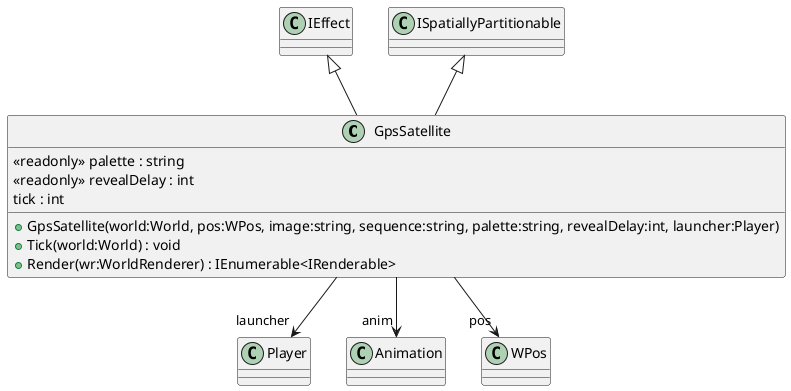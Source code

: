 @startuml
class GpsSatellite {
    <<readonly>> palette : string
    <<readonly>> revealDelay : int
    tick : int
    + GpsSatellite(world:World, pos:WPos, image:string, sequence:string, palette:string, revealDelay:int, launcher:Player)
    + Tick(world:World) : void
    + Render(wr:WorldRenderer) : IEnumerable<IRenderable>
}
IEffect <|-- GpsSatellite
ISpatiallyPartitionable <|-- GpsSatellite
GpsSatellite --> "launcher" Player
GpsSatellite --> "anim" Animation
GpsSatellite --> "pos" WPos
@enduml
